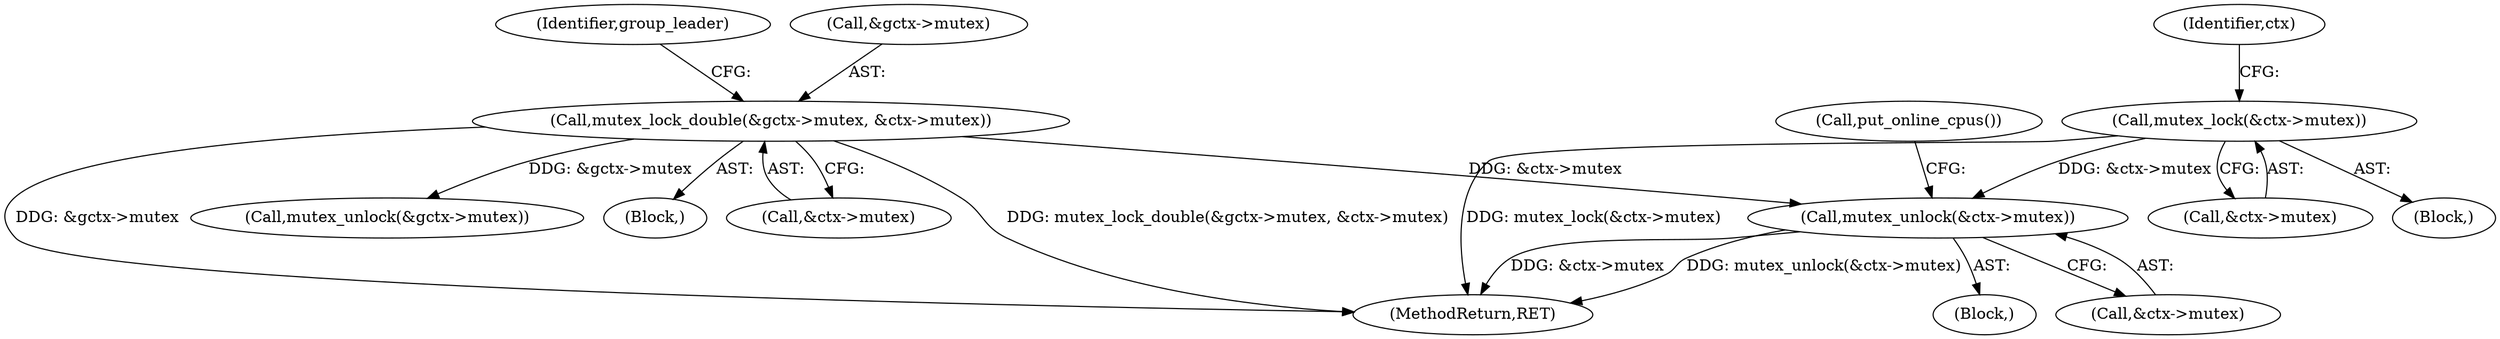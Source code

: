 digraph "0_linux_f63a8daa5812afef4f06c962351687e1ff9ccb2b@API" {
"1000615" [label="(Call,mutex_unlock(&ctx->mutex))"];
"1000543" [label="(Call,mutex_lock_double(&gctx->mutex, &ctx->mutex))"];
"1000567" [label="(Call,mutex_lock(&ctx->mutex))"];
"1000608" [label="(Call,mutex_unlock(&gctx->mutex))"];
"1000574" [label="(Identifier,ctx)"];
"1000129" [label="(Block,)"];
"1000566" [label="(Block,)"];
"1000537" [label="(Block,)"];
"1000616" [label="(Call,&ctx->mutex)"];
"1000568" [label="(Call,&ctx->mutex)"];
"1000548" [label="(Call,&ctx->mutex)"];
"1000679" [label="(MethodReturn,RET)"];
"1000543" [label="(Call,mutex_lock_double(&gctx->mutex, &ctx->mutex))"];
"1000544" [label="(Call,&gctx->mutex)"];
"1000615" [label="(Call,mutex_unlock(&ctx->mutex))"];
"1000620" [label="(Call,put_online_cpus())"];
"1000553" [label="(Identifier,group_leader)"];
"1000567" [label="(Call,mutex_lock(&ctx->mutex))"];
"1000615" -> "1000129"  [label="AST: "];
"1000615" -> "1000616"  [label="CFG: "];
"1000616" -> "1000615"  [label="AST: "];
"1000620" -> "1000615"  [label="CFG: "];
"1000615" -> "1000679"  [label="DDG: &ctx->mutex"];
"1000615" -> "1000679"  [label="DDG: mutex_unlock(&ctx->mutex)"];
"1000543" -> "1000615"  [label="DDG: &ctx->mutex"];
"1000567" -> "1000615"  [label="DDG: &ctx->mutex"];
"1000543" -> "1000537"  [label="AST: "];
"1000543" -> "1000548"  [label="CFG: "];
"1000544" -> "1000543"  [label="AST: "];
"1000548" -> "1000543"  [label="AST: "];
"1000553" -> "1000543"  [label="CFG: "];
"1000543" -> "1000679"  [label="DDG: mutex_lock_double(&gctx->mutex, &ctx->mutex)"];
"1000543" -> "1000679"  [label="DDG: &gctx->mutex"];
"1000543" -> "1000608"  [label="DDG: &gctx->mutex"];
"1000567" -> "1000566"  [label="AST: "];
"1000567" -> "1000568"  [label="CFG: "];
"1000568" -> "1000567"  [label="AST: "];
"1000574" -> "1000567"  [label="CFG: "];
"1000567" -> "1000679"  [label="DDG: mutex_lock(&ctx->mutex)"];
}
